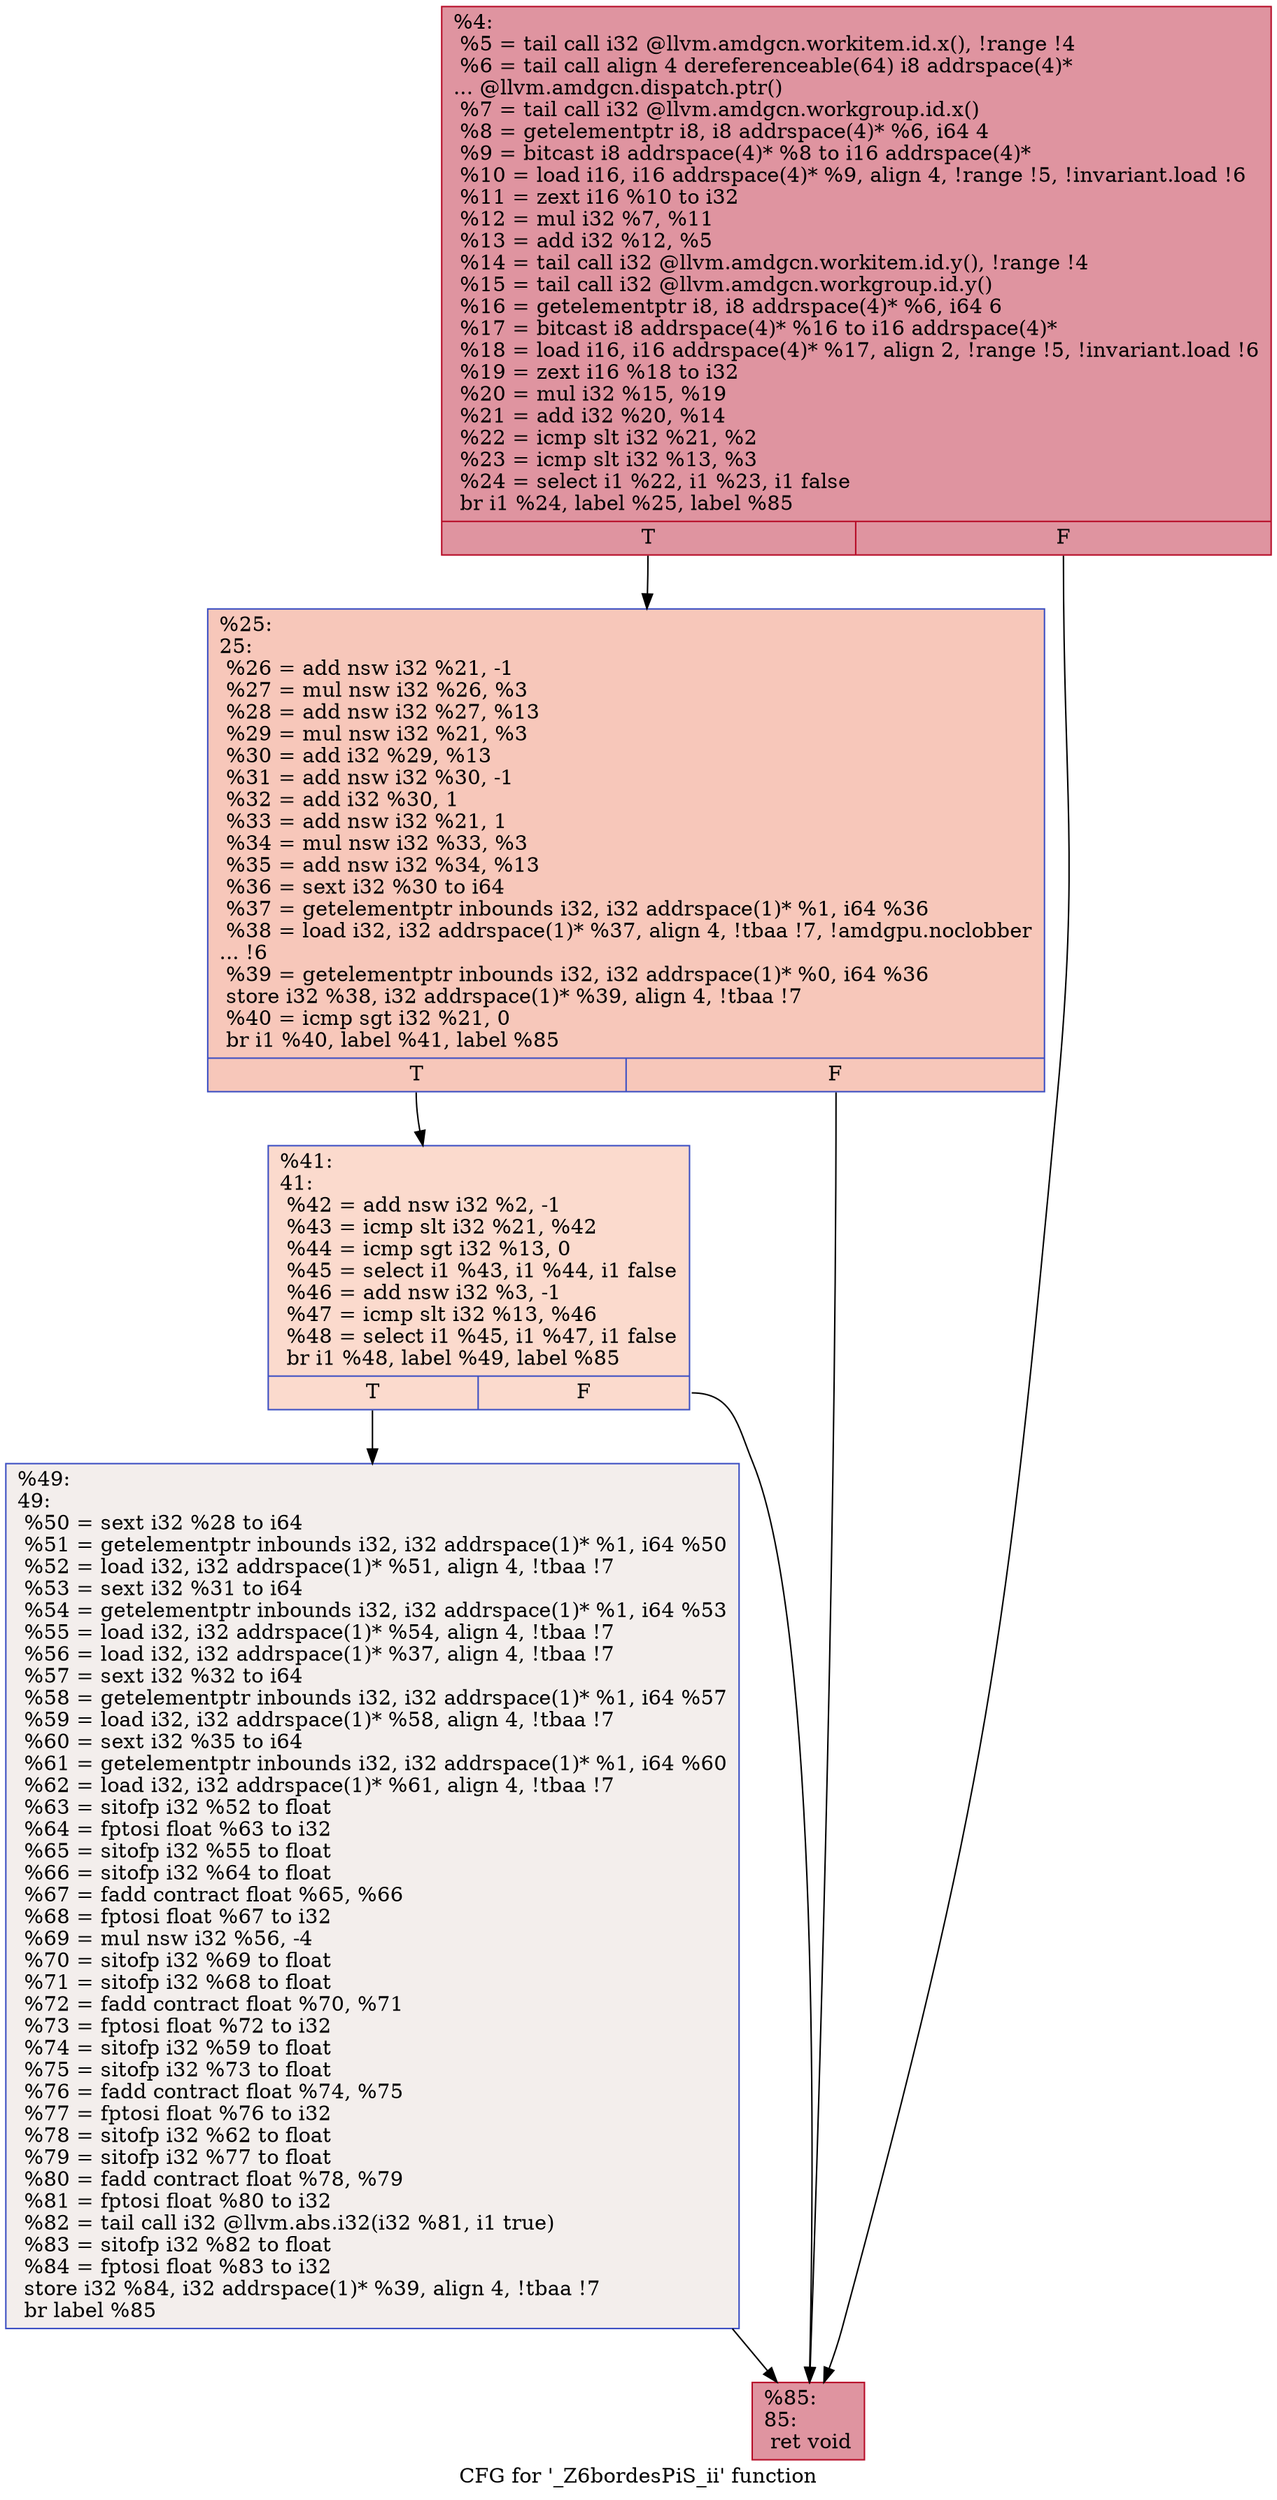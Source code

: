 digraph "CFG for '_Z6bordesPiS_ii' function" {
	label="CFG for '_Z6bordesPiS_ii' function";

	Node0x54fbbf0 [shape=record,color="#b70d28ff", style=filled, fillcolor="#b70d2870",label="{%4:\l  %5 = tail call i32 @llvm.amdgcn.workitem.id.x(), !range !4\l  %6 = tail call align 4 dereferenceable(64) i8 addrspace(4)*\l... @llvm.amdgcn.dispatch.ptr()\l  %7 = tail call i32 @llvm.amdgcn.workgroup.id.x()\l  %8 = getelementptr i8, i8 addrspace(4)* %6, i64 4\l  %9 = bitcast i8 addrspace(4)* %8 to i16 addrspace(4)*\l  %10 = load i16, i16 addrspace(4)* %9, align 4, !range !5, !invariant.load !6\l  %11 = zext i16 %10 to i32\l  %12 = mul i32 %7, %11\l  %13 = add i32 %12, %5\l  %14 = tail call i32 @llvm.amdgcn.workitem.id.y(), !range !4\l  %15 = tail call i32 @llvm.amdgcn.workgroup.id.y()\l  %16 = getelementptr i8, i8 addrspace(4)* %6, i64 6\l  %17 = bitcast i8 addrspace(4)* %16 to i16 addrspace(4)*\l  %18 = load i16, i16 addrspace(4)* %17, align 2, !range !5, !invariant.load !6\l  %19 = zext i16 %18 to i32\l  %20 = mul i32 %15, %19\l  %21 = add i32 %20, %14\l  %22 = icmp slt i32 %21, %2\l  %23 = icmp slt i32 %13, %3\l  %24 = select i1 %22, i1 %23, i1 false\l  br i1 %24, label %25, label %85\l|{<s0>T|<s1>F}}"];
	Node0x54fbbf0:s0 -> Node0x54ff6d0;
	Node0x54fbbf0:s1 -> Node0x54ff760;
	Node0x54ff6d0 [shape=record,color="#3d50c3ff", style=filled, fillcolor="#ec7f6370",label="{%25:\l25:                                               \l  %26 = add nsw i32 %21, -1\l  %27 = mul nsw i32 %26, %3\l  %28 = add nsw i32 %27, %13\l  %29 = mul nsw i32 %21, %3\l  %30 = add i32 %29, %13\l  %31 = add nsw i32 %30, -1\l  %32 = add i32 %30, 1\l  %33 = add nsw i32 %21, 1\l  %34 = mul nsw i32 %33, %3\l  %35 = add nsw i32 %34, %13\l  %36 = sext i32 %30 to i64\l  %37 = getelementptr inbounds i32, i32 addrspace(1)* %1, i64 %36\l  %38 = load i32, i32 addrspace(1)* %37, align 4, !tbaa !7, !amdgpu.noclobber\l... !6\l  %39 = getelementptr inbounds i32, i32 addrspace(1)* %0, i64 %36\l  store i32 %38, i32 addrspace(1)* %39, align 4, !tbaa !7\l  %40 = icmp sgt i32 %21, 0\l  br i1 %40, label %41, label %85\l|{<s0>T|<s1>F}}"];
	Node0x54ff6d0:s0 -> Node0x5500ab0;
	Node0x54ff6d0:s1 -> Node0x54ff760;
	Node0x5500ab0 [shape=record,color="#3d50c3ff", style=filled, fillcolor="#f7ac8e70",label="{%41:\l41:                                               \l  %42 = add nsw i32 %2, -1\l  %43 = icmp slt i32 %21, %42\l  %44 = icmp sgt i32 %13, 0\l  %45 = select i1 %43, i1 %44, i1 false\l  %46 = add nsw i32 %3, -1\l  %47 = icmp slt i32 %13, %46\l  %48 = select i1 %45, i1 %47, i1 false\l  br i1 %48, label %49, label %85\l|{<s0>T|<s1>F}}"];
	Node0x5500ab0:s0 -> Node0x5501020;
	Node0x5500ab0:s1 -> Node0x54ff760;
	Node0x5501020 [shape=record,color="#3d50c3ff", style=filled, fillcolor="#e3d9d370",label="{%49:\l49:                                               \l  %50 = sext i32 %28 to i64\l  %51 = getelementptr inbounds i32, i32 addrspace(1)* %1, i64 %50\l  %52 = load i32, i32 addrspace(1)* %51, align 4, !tbaa !7\l  %53 = sext i32 %31 to i64\l  %54 = getelementptr inbounds i32, i32 addrspace(1)* %1, i64 %53\l  %55 = load i32, i32 addrspace(1)* %54, align 4, !tbaa !7\l  %56 = load i32, i32 addrspace(1)* %37, align 4, !tbaa !7\l  %57 = sext i32 %32 to i64\l  %58 = getelementptr inbounds i32, i32 addrspace(1)* %1, i64 %57\l  %59 = load i32, i32 addrspace(1)* %58, align 4, !tbaa !7\l  %60 = sext i32 %35 to i64\l  %61 = getelementptr inbounds i32, i32 addrspace(1)* %1, i64 %60\l  %62 = load i32, i32 addrspace(1)* %61, align 4, !tbaa !7\l  %63 = sitofp i32 %52 to float\l  %64 = fptosi float %63 to i32\l  %65 = sitofp i32 %55 to float\l  %66 = sitofp i32 %64 to float\l  %67 = fadd contract float %65, %66\l  %68 = fptosi float %67 to i32\l  %69 = mul nsw i32 %56, -4\l  %70 = sitofp i32 %69 to float\l  %71 = sitofp i32 %68 to float\l  %72 = fadd contract float %70, %71\l  %73 = fptosi float %72 to i32\l  %74 = sitofp i32 %59 to float\l  %75 = sitofp i32 %73 to float\l  %76 = fadd contract float %74, %75\l  %77 = fptosi float %76 to i32\l  %78 = sitofp i32 %62 to float\l  %79 = sitofp i32 %77 to float\l  %80 = fadd contract float %78, %79\l  %81 = fptosi float %80 to i32\l  %82 = tail call i32 @llvm.abs.i32(i32 %81, i1 true)\l  %83 = sitofp i32 %82 to float\l  %84 = fptosi float %83 to i32\l  store i32 %84, i32 addrspace(1)* %39, align 4, !tbaa !7\l  br label %85\l}"];
	Node0x5501020 -> Node0x54ff760;
	Node0x54ff760 [shape=record,color="#b70d28ff", style=filled, fillcolor="#b70d2870",label="{%85:\l85:                                               \l  ret void\l}"];
}
